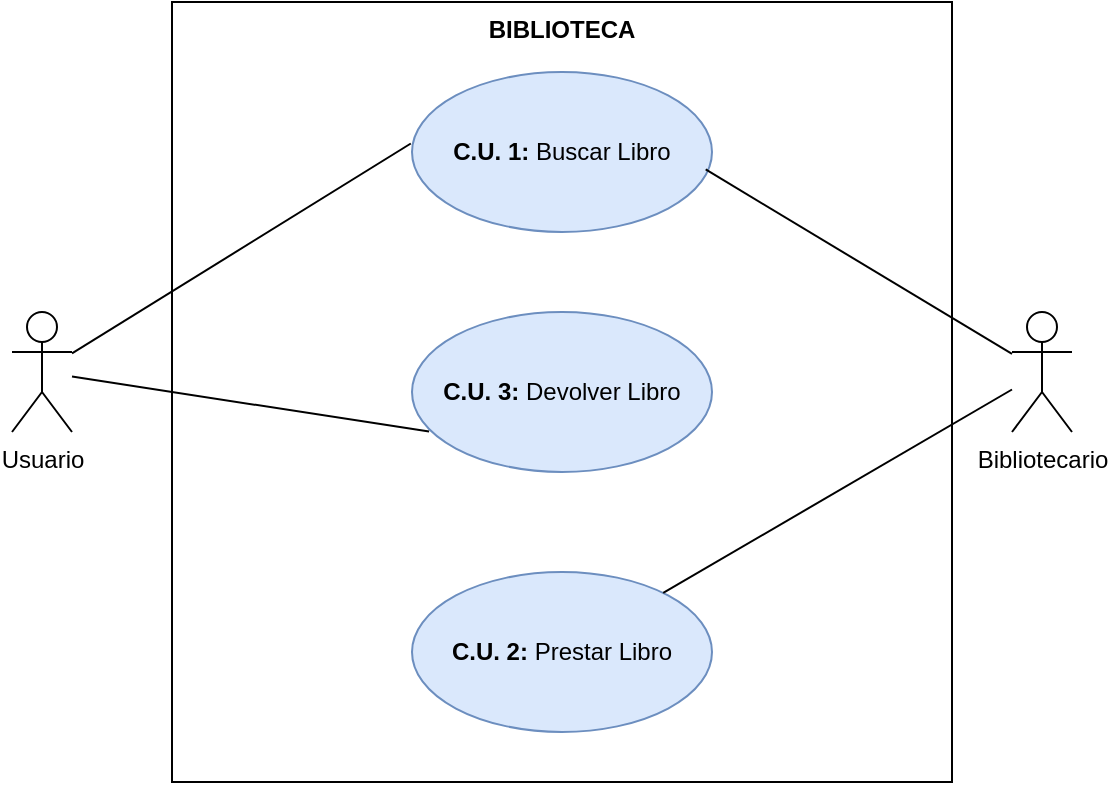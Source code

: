 <mxfile version="22.1.0" type="github">
  <diagram name="Página-1" id="ohZRsK6lbdvxOLhYXedw">
    <mxGraphModel dx="1185" dy="635" grid="1" gridSize="10" guides="1" tooltips="1" connect="1" arrows="1" fold="1" page="1" pageScale="1" pageWidth="827" pageHeight="1169" math="0" shadow="0">
      <root>
        <mxCell id="0" />
        <mxCell id="1" parent="0" />
        <mxCell id="PpbUQz7Do1Wi7V8k9ylB-14" value="BIBLIOTECA" style="shape=rect;html=1;verticalAlign=top;fontStyle=1;whiteSpace=wrap;align=center;fillColor=none;" vertex="1" parent="1">
          <mxGeometry x="240" y="75" width="390" height="390" as="geometry" />
        </mxCell>
        <mxCell id="PpbUQz7Do1Wi7V8k9ylB-1" value="Usuario" style="shape=umlActor;verticalLabelPosition=bottom;verticalAlign=top;html=1;outlineConnect=0;" vertex="1" parent="1">
          <mxGeometry x="160" y="230" width="30" height="60" as="geometry" />
        </mxCell>
        <mxCell id="PpbUQz7Do1Wi7V8k9ylB-4" value="Bibliotecario" style="shape=umlActor;verticalLabelPosition=bottom;verticalAlign=top;html=1;outlineConnect=0;" vertex="1" parent="1">
          <mxGeometry x="660" y="230" width="30" height="60" as="geometry" />
        </mxCell>
        <mxCell id="PpbUQz7Do1Wi7V8k9ylB-5" value="&lt;b&gt;C.U. 1: &lt;/b&gt;Buscar Libro" style="ellipse;whiteSpace=wrap;html=1;fillColor=#dae8fc;strokeColor=#6c8ebf;" vertex="1" parent="1">
          <mxGeometry x="360" y="110" width="150" height="80" as="geometry" />
        </mxCell>
        <mxCell id="PpbUQz7Do1Wi7V8k9ylB-6" value="&lt;b&gt;C.U. 2: &lt;/b&gt;Prestar Libro" style="ellipse;whiteSpace=wrap;html=1;fillColor=#dae8fc;strokeColor=#6c8ebf;" vertex="1" parent="1">
          <mxGeometry x="360" y="360" width="150" height="80" as="geometry" />
        </mxCell>
        <mxCell id="PpbUQz7Do1Wi7V8k9ylB-7" value="&lt;b&gt;C.U. 3: &lt;/b&gt;Devolver Libro" style="ellipse;whiteSpace=wrap;html=1;fillColor=#dae8fc;strokeColor=#6c8ebf;" vertex="1" parent="1">
          <mxGeometry x="360" y="230" width="150" height="80" as="geometry" />
        </mxCell>
        <mxCell id="PpbUQz7Do1Wi7V8k9ylB-10" style="rounded=0;orthogonalLoop=1;jettySize=auto;html=1;entryX=-0.004;entryY=0.447;entryDx=0;entryDy=0;entryPerimeter=0;endArrow=none;endFill=0;" edge="1" parent="1" source="PpbUQz7Do1Wi7V8k9ylB-1" target="PpbUQz7Do1Wi7V8k9ylB-5">
          <mxGeometry relative="1" as="geometry" />
        </mxCell>
        <mxCell id="PpbUQz7Do1Wi7V8k9ylB-11" style="rounded=0;orthogonalLoop=1;jettySize=auto;html=1;entryX=0.979;entryY=0.609;entryDx=0;entryDy=0;entryPerimeter=0;endArrow=none;endFill=0;" edge="1" parent="1" source="PpbUQz7Do1Wi7V8k9ylB-4" target="PpbUQz7Do1Wi7V8k9ylB-5">
          <mxGeometry relative="1" as="geometry" />
        </mxCell>
        <mxCell id="PpbUQz7Do1Wi7V8k9ylB-12" style="rounded=0;orthogonalLoop=1;jettySize=auto;html=1;entryX=0.057;entryY=0.747;entryDx=0;entryDy=0;entryPerimeter=0;endArrow=none;endFill=0;" edge="1" parent="1" source="PpbUQz7Do1Wi7V8k9ylB-1" target="PpbUQz7Do1Wi7V8k9ylB-7">
          <mxGeometry relative="1" as="geometry" />
        </mxCell>
        <mxCell id="PpbUQz7Do1Wi7V8k9ylB-13" style="rounded=0;orthogonalLoop=1;jettySize=auto;html=1;endArrow=none;endFill=0;" edge="1" parent="1" source="PpbUQz7Do1Wi7V8k9ylB-4" target="PpbUQz7Do1Wi7V8k9ylB-6">
          <mxGeometry relative="1" as="geometry" />
        </mxCell>
      </root>
    </mxGraphModel>
  </diagram>
</mxfile>
